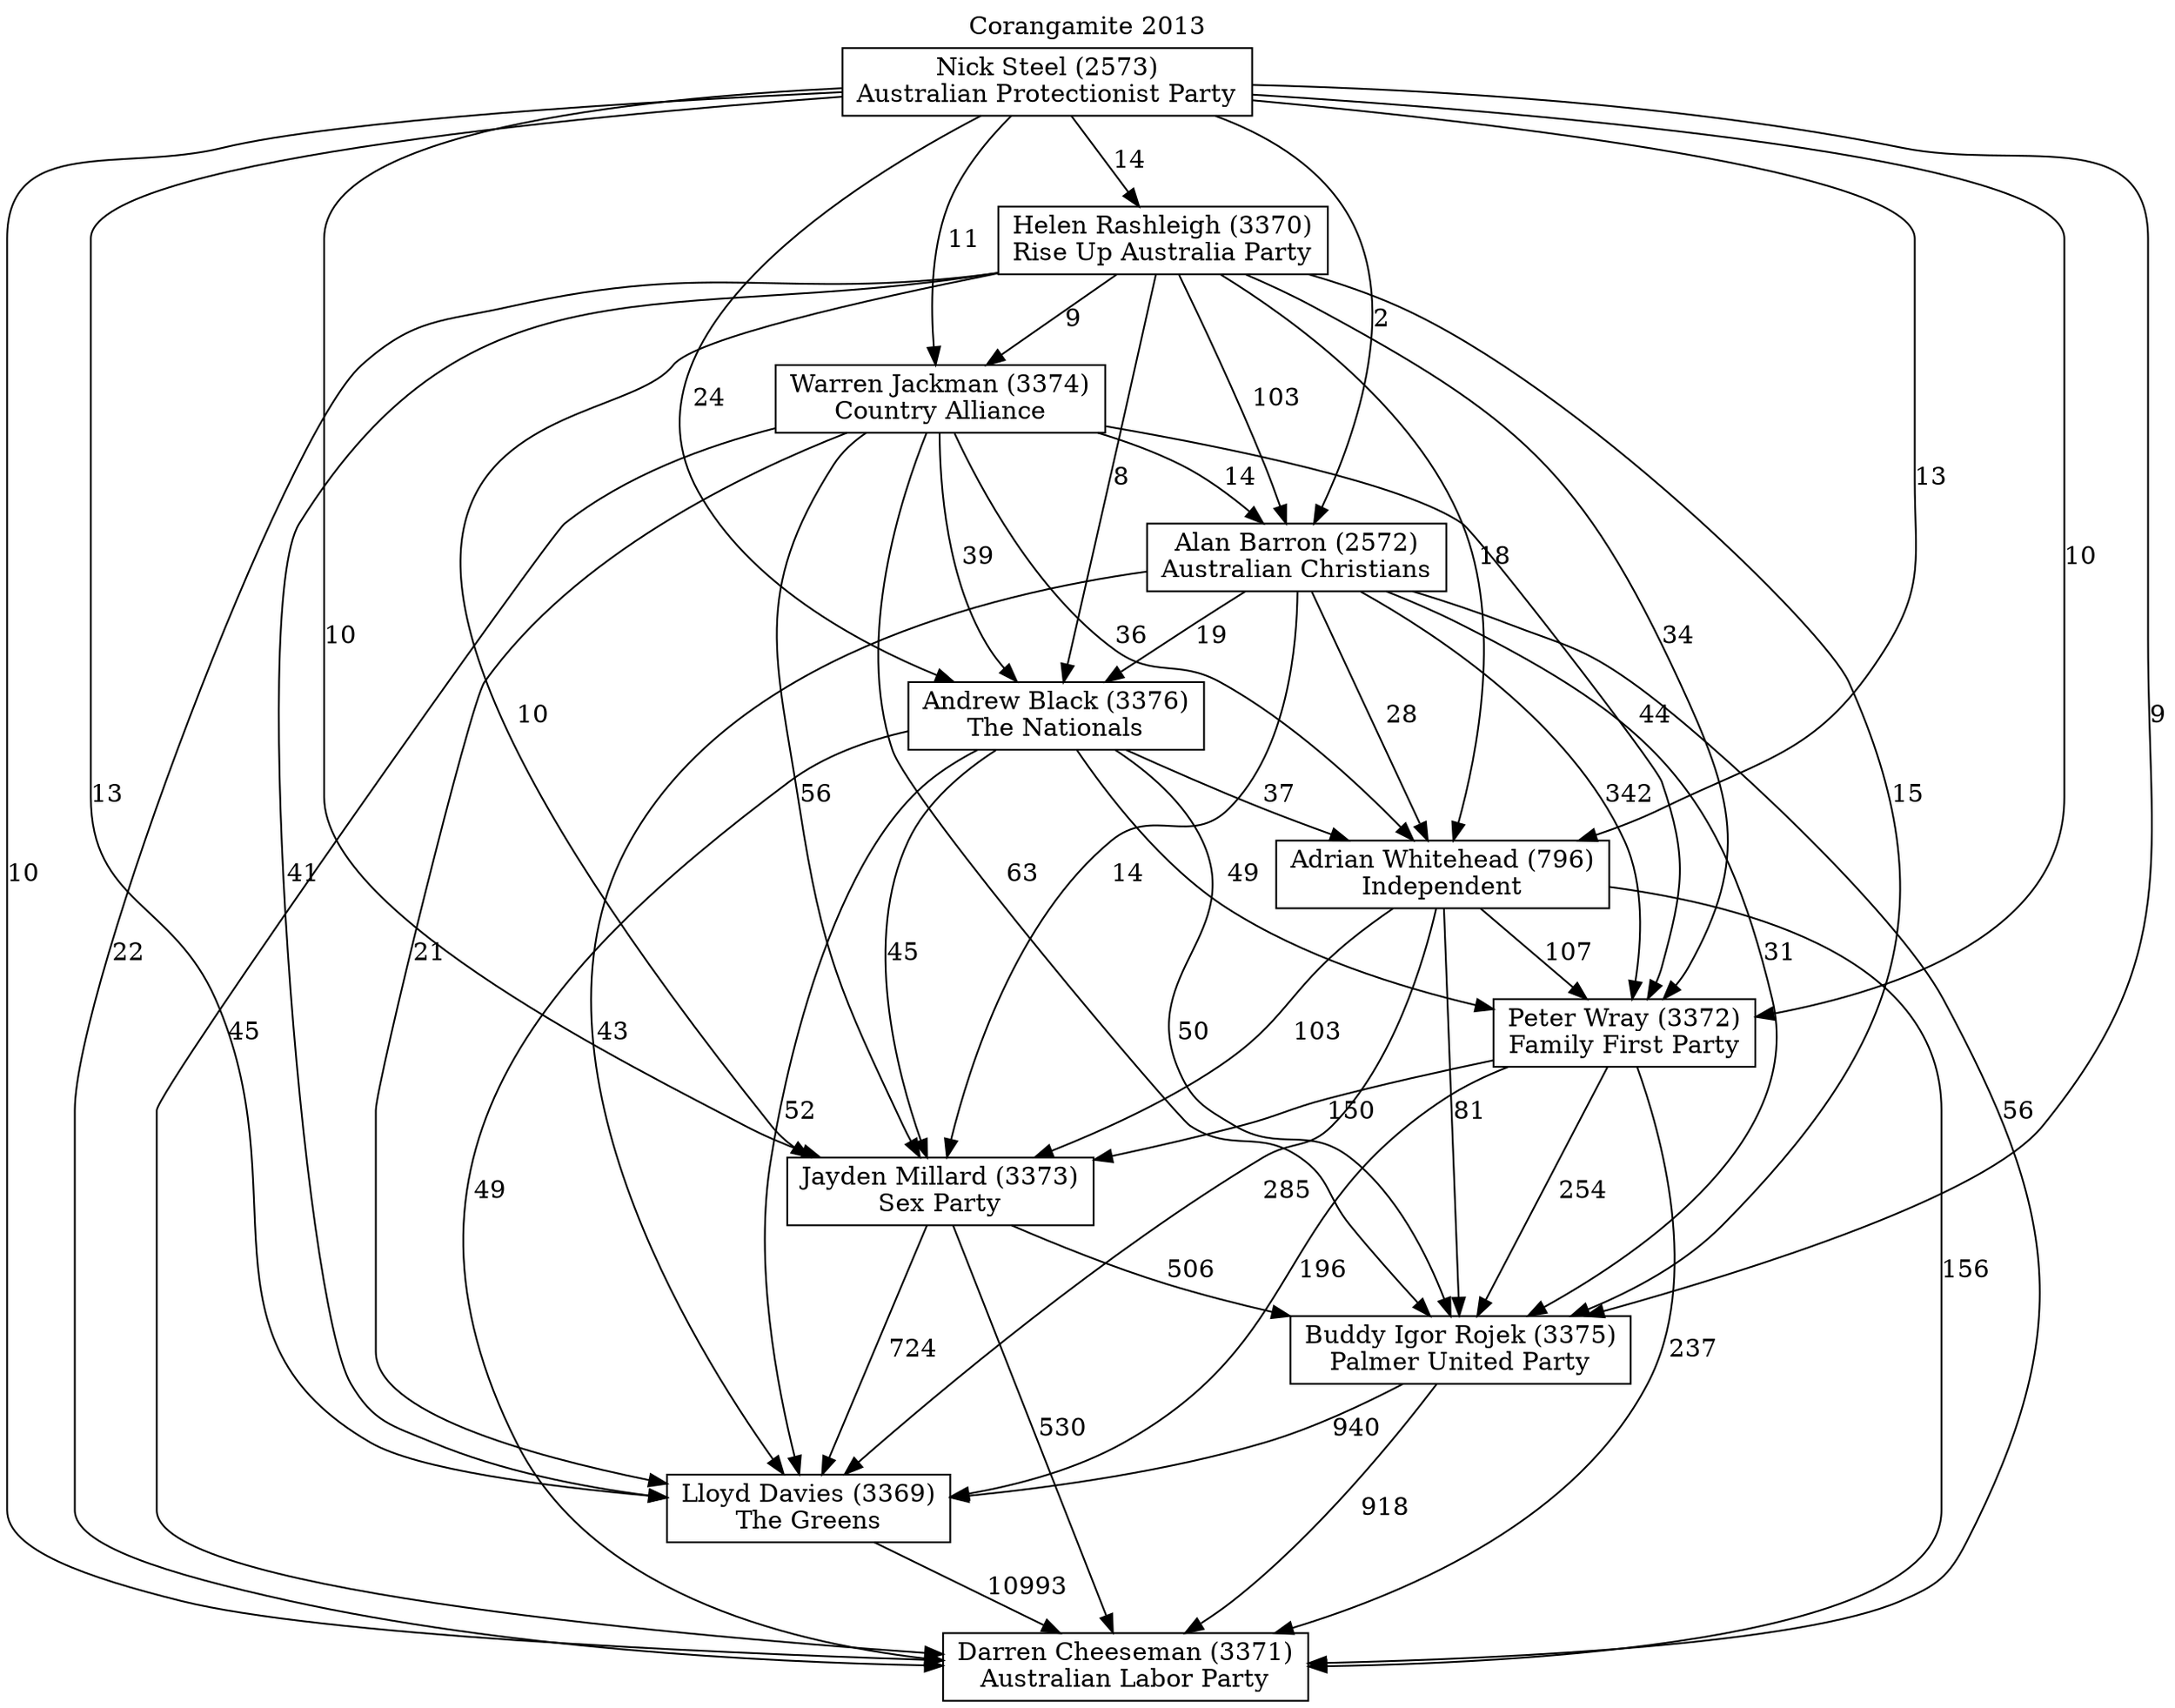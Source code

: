 // House preference flow
digraph "Darren Cheeseman (3371)_Corangamite_2013" {
	graph [label="Corangamite 2013" labelloc=t mclimit=10]
	node [shape=box]
	"Adrian Whitehead (796)" [label="Adrian Whitehead (796)
Independent"]
	"Alan Barron (2572)" [label="Alan Barron (2572)
Australian Christians"]
	"Andrew Black (3376)" [label="Andrew Black (3376)
The Nationals"]
	"Buddy Igor Rojek (3375)" [label="Buddy Igor Rojek (3375)
Palmer United Party"]
	"Darren Cheeseman (3371)" [label="Darren Cheeseman (3371)
Australian Labor Party"]
	"Helen Rashleigh (3370)" [label="Helen Rashleigh (3370)
Rise Up Australia Party"]
	"Jayden Millard (3373)" [label="Jayden Millard (3373)
Sex Party"]
	"Lloyd Davies (3369)" [label="Lloyd Davies (3369)
The Greens"]
	"Nick Steel (2573)" [label="Nick Steel (2573)
Australian Protectionist Party"]
	"Peter Wray (3372)" [label="Peter Wray (3372)
Family First Party"]
	"Warren Jackman (3374)" [label="Warren Jackman (3374)
Country Alliance"]
	"Adrian Whitehead (796)" -> "Buddy Igor Rojek (3375)" [label=81]
	"Adrian Whitehead (796)" -> "Darren Cheeseman (3371)" [label=156]
	"Adrian Whitehead (796)" -> "Jayden Millard (3373)" [label=103]
	"Adrian Whitehead (796)" -> "Lloyd Davies (3369)" [label=285]
	"Adrian Whitehead (796)" -> "Peter Wray (3372)" [label=107]
	"Alan Barron (2572)" -> "Adrian Whitehead (796)" [label=28]
	"Alan Barron (2572)" -> "Andrew Black (3376)" [label=19]
	"Alan Barron (2572)" -> "Buddy Igor Rojek (3375)" [label=31]
	"Alan Barron (2572)" -> "Darren Cheeseman (3371)" [label=56]
	"Alan Barron (2572)" -> "Jayden Millard (3373)" [label=14]
	"Alan Barron (2572)" -> "Lloyd Davies (3369)" [label=43]
	"Alan Barron (2572)" -> "Peter Wray (3372)" [label=342]
	"Andrew Black (3376)" -> "Adrian Whitehead (796)" [label=37]
	"Andrew Black (3376)" -> "Buddy Igor Rojek (3375)" [label=50]
	"Andrew Black (3376)" -> "Darren Cheeseman (3371)" [label=49]
	"Andrew Black (3376)" -> "Jayden Millard (3373)" [label=45]
	"Andrew Black (3376)" -> "Lloyd Davies (3369)" [label=52]
	"Andrew Black (3376)" -> "Peter Wray (3372)" [label=49]
	"Buddy Igor Rojek (3375)" -> "Darren Cheeseman (3371)" [label=918]
	"Buddy Igor Rojek (3375)" -> "Lloyd Davies (3369)" [label=940]
	"Helen Rashleigh (3370)" -> "Adrian Whitehead (796)" [label=18]
	"Helen Rashleigh (3370)" -> "Alan Barron (2572)" [label=103]
	"Helen Rashleigh (3370)" -> "Andrew Black (3376)" [label=8]
	"Helen Rashleigh (3370)" -> "Buddy Igor Rojek (3375)" [label=15]
	"Helen Rashleigh (3370)" -> "Darren Cheeseman (3371)" [label=22]
	"Helen Rashleigh (3370)" -> "Jayden Millard (3373)" [label=10]
	"Helen Rashleigh (3370)" -> "Lloyd Davies (3369)" [label=41]
	"Helen Rashleigh (3370)" -> "Peter Wray (3372)" [label=34]
	"Helen Rashleigh (3370)" -> "Warren Jackman (3374)" [label=9]
	"Jayden Millard (3373)" -> "Buddy Igor Rojek (3375)" [label=506]
	"Jayden Millard (3373)" -> "Darren Cheeseman (3371)" [label=530]
	"Jayden Millard (3373)" -> "Lloyd Davies (3369)" [label=724]
	"Lloyd Davies (3369)" -> "Darren Cheeseman (3371)" [label=10993]
	"Nick Steel (2573)" -> "Adrian Whitehead (796)" [label=13]
	"Nick Steel (2573)" -> "Alan Barron (2572)" [label=2]
	"Nick Steel (2573)" -> "Andrew Black (3376)" [label=24]
	"Nick Steel (2573)" -> "Buddy Igor Rojek (3375)" [label=9]
	"Nick Steel (2573)" -> "Darren Cheeseman (3371)" [label=10]
	"Nick Steel (2573)" -> "Helen Rashleigh (3370)" [label=14]
	"Nick Steel (2573)" -> "Jayden Millard (3373)" [label=10]
	"Nick Steel (2573)" -> "Lloyd Davies (3369)" [label=13]
	"Nick Steel (2573)" -> "Peter Wray (3372)" [label=10]
	"Nick Steel (2573)" -> "Warren Jackman (3374)" [label=11]
	"Peter Wray (3372)" -> "Buddy Igor Rojek (3375)" [label=254]
	"Peter Wray (3372)" -> "Darren Cheeseman (3371)" [label=237]
	"Peter Wray (3372)" -> "Jayden Millard (3373)" [label=150]
	"Peter Wray (3372)" -> "Lloyd Davies (3369)" [label=196]
	"Warren Jackman (3374)" -> "Adrian Whitehead (796)" [label=36]
	"Warren Jackman (3374)" -> "Alan Barron (2572)" [label=14]
	"Warren Jackman (3374)" -> "Andrew Black (3376)" [label=39]
	"Warren Jackman (3374)" -> "Buddy Igor Rojek (3375)" [label=63]
	"Warren Jackman (3374)" -> "Darren Cheeseman (3371)" [label=45]
	"Warren Jackman (3374)" -> "Jayden Millard (3373)" [label=56]
	"Warren Jackman (3374)" -> "Lloyd Davies (3369)" [label=21]
	"Warren Jackman (3374)" -> "Peter Wray (3372)" [label=44]
}
